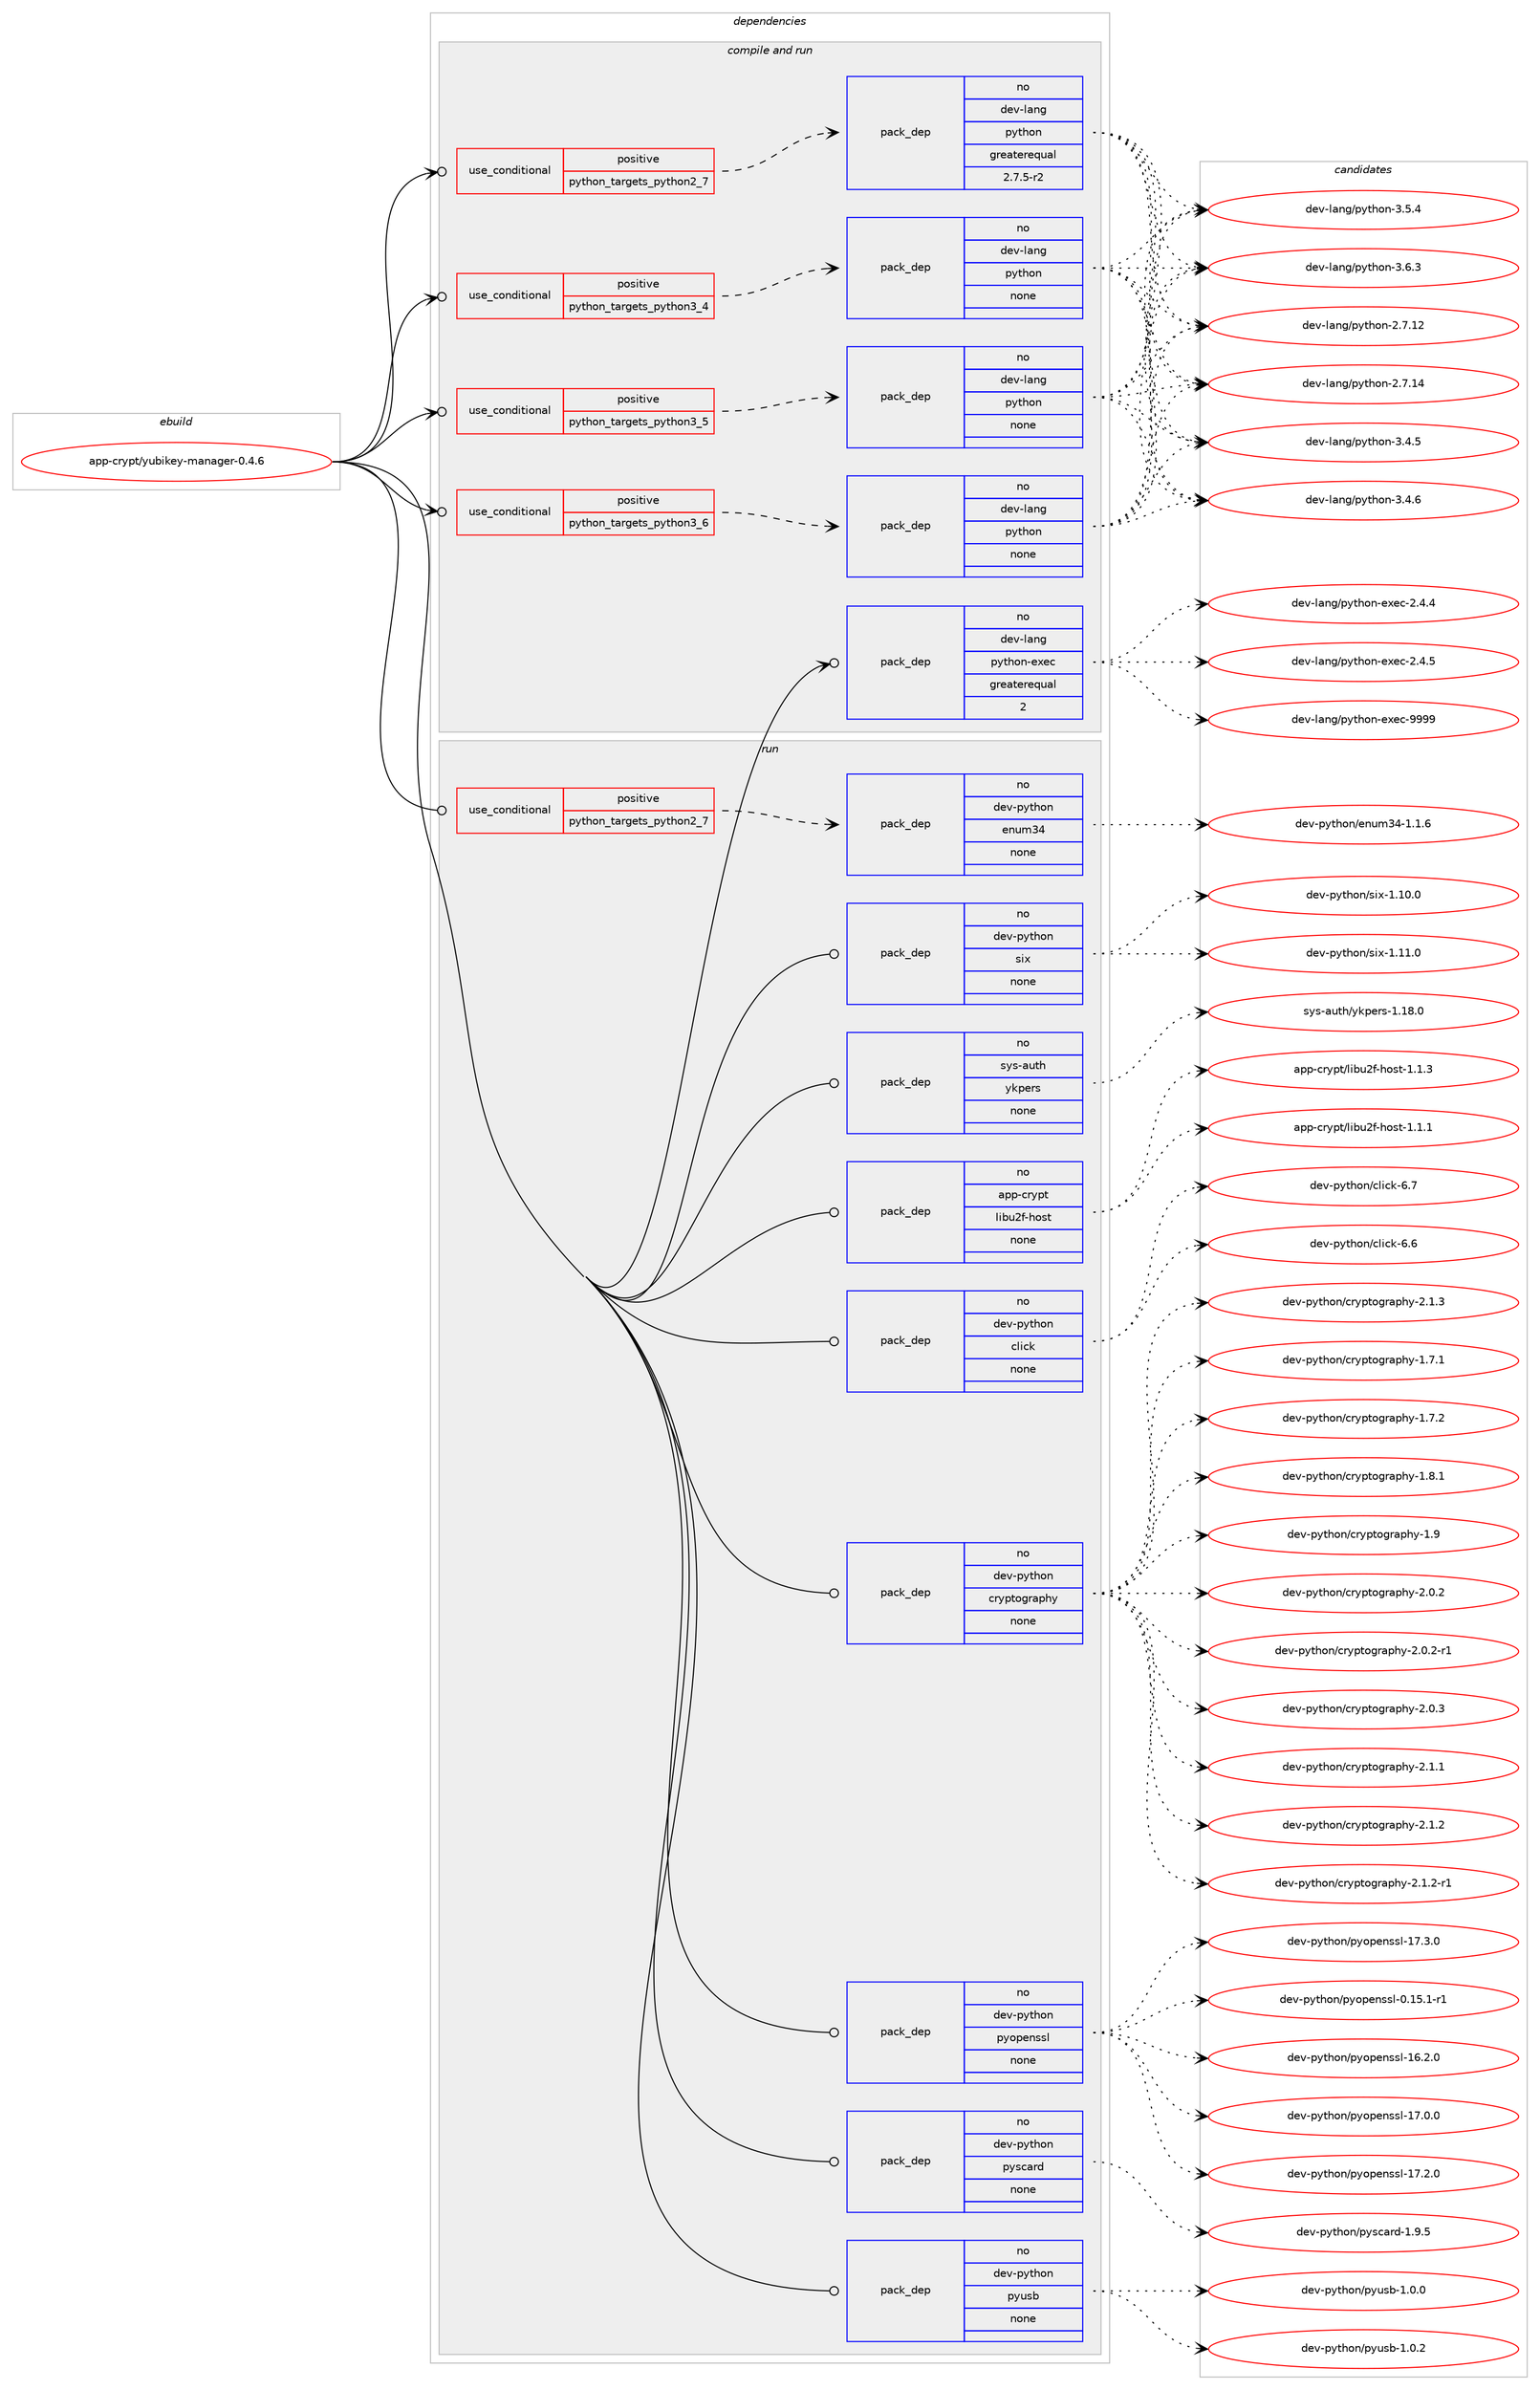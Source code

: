 digraph prolog {

# *************
# Graph options
# *************

newrank=true;
concentrate=true;
compound=true;
graph [rankdir=LR,fontname=Helvetica,fontsize=10,ranksep=1.5];#, ranksep=2.5, nodesep=0.2];
edge  [arrowhead=vee];
node  [fontname=Helvetica,fontsize=10];

# **********
# The ebuild
# **********

subgraph cluster_leftcol {
color=gray;
rank=same;
label=<<i>ebuild</i>>;
id [label="app-crypt/yubikey-manager-0.4.6", color=red, width=4, href="../app-crypt/yubikey-manager-0.4.6.svg"];
}

# ****************
# The dependencies
# ****************

subgraph cluster_midcol {
color=gray;
label=<<i>dependencies</i>>;
subgraph cluster_compile {
fillcolor="#eeeeee";
style=filled;
label=<<i>compile</i>>;
}
subgraph cluster_compileandrun {
fillcolor="#eeeeee";
style=filled;
label=<<i>compile and run</i>>;
subgraph cond3691 {
dependency14117 [label=<<TABLE BORDER="0" CELLBORDER="1" CELLSPACING="0" CELLPADDING="4"><TR><TD ROWSPAN="3" CELLPADDING="10">use_conditional</TD></TR><TR><TD>positive</TD></TR><TR><TD>python_targets_python2_7</TD></TR></TABLE>>, shape=none, color=red];
subgraph pack10130 {
dependency14118 [label=<<TABLE BORDER="0" CELLBORDER="1" CELLSPACING="0" CELLPADDING="4" WIDTH="220"><TR><TD ROWSPAN="6" CELLPADDING="30">pack_dep</TD></TR><TR><TD WIDTH="110">no</TD></TR><TR><TD>dev-lang</TD></TR><TR><TD>python</TD></TR><TR><TD>greaterequal</TD></TR><TR><TD>2.7.5-r2</TD></TR></TABLE>>, shape=none, color=blue];
}
dependency14117:e -> dependency14118:w [weight=20,style="dashed",arrowhead="vee"];
}
id:e -> dependency14117:w [weight=20,style="solid",arrowhead="odotvee"];
subgraph cond3692 {
dependency14119 [label=<<TABLE BORDER="0" CELLBORDER="1" CELLSPACING="0" CELLPADDING="4"><TR><TD ROWSPAN="3" CELLPADDING="10">use_conditional</TD></TR><TR><TD>positive</TD></TR><TR><TD>python_targets_python3_4</TD></TR></TABLE>>, shape=none, color=red];
subgraph pack10131 {
dependency14120 [label=<<TABLE BORDER="0" CELLBORDER="1" CELLSPACING="0" CELLPADDING="4" WIDTH="220"><TR><TD ROWSPAN="6" CELLPADDING="30">pack_dep</TD></TR><TR><TD WIDTH="110">no</TD></TR><TR><TD>dev-lang</TD></TR><TR><TD>python</TD></TR><TR><TD>none</TD></TR><TR><TD></TD></TR></TABLE>>, shape=none, color=blue];
}
dependency14119:e -> dependency14120:w [weight=20,style="dashed",arrowhead="vee"];
}
id:e -> dependency14119:w [weight=20,style="solid",arrowhead="odotvee"];
subgraph cond3693 {
dependency14121 [label=<<TABLE BORDER="0" CELLBORDER="1" CELLSPACING="0" CELLPADDING="4"><TR><TD ROWSPAN="3" CELLPADDING="10">use_conditional</TD></TR><TR><TD>positive</TD></TR><TR><TD>python_targets_python3_5</TD></TR></TABLE>>, shape=none, color=red];
subgraph pack10132 {
dependency14122 [label=<<TABLE BORDER="0" CELLBORDER="1" CELLSPACING="0" CELLPADDING="4" WIDTH="220"><TR><TD ROWSPAN="6" CELLPADDING="30">pack_dep</TD></TR><TR><TD WIDTH="110">no</TD></TR><TR><TD>dev-lang</TD></TR><TR><TD>python</TD></TR><TR><TD>none</TD></TR><TR><TD></TD></TR></TABLE>>, shape=none, color=blue];
}
dependency14121:e -> dependency14122:w [weight=20,style="dashed",arrowhead="vee"];
}
id:e -> dependency14121:w [weight=20,style="solid",arrowhead="odotvee"];
subgraph cond3694 {
dependency14123 [label=<<TABLE BORDER="0" CELLBORDER="1" CELLSPACING="0" CELLPADDING="4"><TR><TD ROWSPAN="3" CELLPADDING="10">use_conditional</TD></TR><TR><TD>positive</TD></TR><TR><TD>python_targets_python3_6</TD></TR></TABLE>>, shape=none, color=red];
subgraph pack10133 {
dependency14124 [label=<<TABLE BORDER="0" CELLBORDER="1" CELLSPACING="0" CELLPADDING="4" WIDTH="220"><TR><TD ROWSPAN="6" CELLPADDING="30">pack_dep</TD></TR><TR><TD WIDTH="110">no</TD></TR><TR><TD>dev-lang</TD></TR><TR><TD>python</TD></TR><TR><TD>none</TD></TR><TR><TD></TD></TR></TABLE>>, shape=none, color=blue];
}
dependency14123:e -> dependency14124:w [weight=20,style="dashed",arrowhead="vee"];
}
id:e -> dependency14123:w [weight=20,style="solid",arrowhead="odotvee"];
subgraph pack10134 {
dependency14125 [label=<<TABLE BORDER="0" CELLBORDER="1" CELLSPACING="0" CELLPADDING="4" WIDTH="220"><TR><TD ROWSPAN="6" CELLPADDING="30">pack_dep</TD></TR><TR><TD WIDTH="110">no</TD></TR><TR><TD>dev-lang</TD></TR><TR><TD>python-exec</TD></TR><TR><TD>greaterequal</TD></TR><TR><TD>2</TD></TR></TABLE>>, shape=none, color=blue];
}
id:e -> dependency14125:w [weight=20,style="solid",arrowhead="odotvee"];
}
subgraph cluster_run {
fillcolor="#eeeeee";
style=filled;
label=<<i>run</i>>;
subgraph cond3695 {
dependency14126 [label=<<TABLE BORDER="0" CELLBORDER="1" CELLSPACING="0" CELLPADDING="4"><TR><TD ROWSPAN="3" CELLPADDING="10">use_conditional</TD></TR><TR><TD>positive</TD></TR><TR><TD>python_targets_python2_7</TD></TR></TABLE>>, shape=none, color=red];
subgraph pack10135 {
dependency14127 [label=<<TABLE BORDER="0" CELLBORDER="1" CELLSPACING="0" CELLPADDING="4" WIDTH="220"><TR><TD ROWSPAN="6" CELLPADDING="30">pack_dep</TD></TR><TR><TD WIDTH="110">no</TD></TR><TR><TD>dev-python</TD></TR><TR><TD>enum34</TD></TR><TR><TD>none</TD></TR><TR><TD></TD></TR></TABLE>>, shape=none, color=blue];
}
dependency14126:e -> dependency14127:w [weight=20,style="dashed",arrowhead="vee"];
}
id:e -> dependency14126:w [weight=20,style="solid",arrowhead="odot"];
subgraph pack10136 {
dependency14128 [label=<<TABLE BORDER="0" CELLBORDER="1" CELLSPACING="0" CELLPADDING="4" WIDTH="220"><TR><TD ROWSPAN="6" CELLPADDING="30">pack_dep</TD></TR><TR><TD WIDTH="110">no</TD></TR><TR><TD>app-crypt</TD></TR><TR><TD>libu2f-host</TD></TR><TR><TD>none</TD></TR><TR><TD></TD></TR></TABLE>>, shape=none, color=blue];
}
id:e -> dependency14128:w [weight=20,style="solid",arrowhead="odot"];
subgraph pack10137 {
dependency14129 [label=<<TABLE BORDER="0" CELLBORDER="1" CELLSPACING="0" CELLPADDING="4" WIDTH="220"><TR><TD ROWSPAN="6" CELLPADDING="30">pack_dep</TD></TR><TR><TD WIDTH="110">no</TD></TR><TR><TD>dev-python</TD></TR><TR><TD>click</TD></TR><TR><TD>none</TD></TR><TR><TD></TD></TR></TABLE>>, shape=none, color=blue];
}
id:e -> dependency14129:w [weight=20,style="solid",arrowhead="odot"];
subgraph pack10138 {
dependency14130 [label=<<TABLE BORDER="0" CELLBORDER="1" CELLSPACING="0" CELLPADDING="4" WIDTH="220"><TR><TD ROWSPAN="6" CELLPADDING="30">pack_dep</TD></TR><TR><TD WIDTH="110">no</TD></TR><TR><TD>dev-python</TD></TR><TR><TD>cryptography</TD></TR><TR><TD>none</TD></TR><TR><TD></TD></TR></TABLE>>, shape=none, color=blue];
}
id:e -> dependency14130:w [weight=20,style="solid",arrowhead="odot"];
subgraph pack10139 {
dependency14131 [label=<<TABLE BORDER="0" CELLBORDER="1" CELLSPACING="0" CELLPADDING="4" WIDTH="220"><TR><TD ROWSPAN="6" CELLPADDING="30">pack_dep</TD></TR><TR><TD WIDTH="110">no</TD></TR><TR><TD>dev-python</TD></TR><TR><TD>pyopenssl</TD></TR><TR><TD>none</TD></TR><TR><TD></TD></TR></TABLE>>, shape=none, color=blue];
}
id:e -> dependency14131:w [weight=20,style="solid",arrowhead="odot"];
subgraph pack10140 {
dependency14132 [label=<<TABLE BORDER="0" CELLBORDER="1" CELLSPACING="0" CELLPADDING="4" WIDTH="220"><TR><TD ROWSPAN="6" CELLPADDING="30">pack_dep</TD></TR><TR><TD WIDTH="110">no</TD></TR><TR><TD>dev-python</TD></TR><TR><TD>pyscard</TD></TR><TR><TD>none</TD></TR><TR><TD></TD></TR></TABLE>>, shape=none, color=blue];
}
id:e -> dependency14132:w [weight=20,style="solid",arrowhead="odot"];
subgraph pack10141 {
dependency14133 [label=<<TABLE BORDER="0" CELLBORDER="1" CELLSPACING="0" CELLPADDING="4" WIDTH="220"><TR><TD ROWSPAN="6" CELLPADDING="30">pack_dep</TD></TR><TR><TD WIDTH="110">no</TD></TR><TR><TD>dev-python</TD></TR><TR><TD>pyusb</TD></TR><TR><TD>none</TD></TR><TR><TD></TD></TR></TABLE>>, shape=none, color=blue];
}
id:e -> dependency14133:w [weight=20,style="solid",arrowhead="odot"];
subgraph pack10142 {
dependency14134 [label=<<TABLE BORDER="0" CELLBORDER="1" CELLSPACING="0" CELLPADDING="4" WIDTH="220"><TR><TD ROWSPAN="6" CELLPADDING="30">pack_dep</TD></TR><TR><TD WIDTH="110">no</TD></TR><TR><TD>dev-python</TD></TR><TR><TD>six</TD></TR><TR><TD>none</TD></TR><TR><TD></TD></TR></TABLE>>, shape=none, color=blue];
}
id:e -> dependency14134:w [weight=20,style="solid",arrowhead="odot"];
subgraph pack10143 {
dependency14135 [label=<<TABLE BORDER="0" CELLBORDER="1" CELLSPACING="0" CELLPADDING="4" WIDTH="220"><TR><TD ROWSPAN="6" CELLPADDING="30">pack_dep</TD></TR><TR><TD WIDTH="110">no</TD></TR><TR><TD>sys-auth</TD></TR><TR><TD>ykpers</TD></TR><TR><TD>none</TD></TR><TR><TD></TD></TR></TABLE>>, shape=none, color=blue];
}
id:e -> dependency14135:w [weight=20,style="solid",arrowhead="odot"];
}
}

# **************
# The candidates
# **************

subgraph cluster_choices {
rank=same;
color=gray;
label=<<i>candidates</i>>;

subgraph choice10130 {
color=black;
nodesep=1;
choice10010111845108971101034711212111610411111045504655464950 [label="dev-lang/python-2.7.12", color=red, width=4,href="../dev-lang/python-2.7.12.svg"];
choice10010111845108971101034711212111610411111045504655464952 [label="dev-lang/python-2.7.14", color=red, width=4,href="../dev-lang/python-2.7.14.svg"];
choice100101118451089711010347112121116104111110455146524653 [label="dev-lang/python-3.4.5", color=red, width=4,href="../dev-lang/python-3.4.5.svg"];
choice100101118451089711010347112121116104111110455146524654 [label="dev-lang/python-3.4.6", color=red, width=4,href="../dev-lang/python-3.4.6.svg"];
choice100101118451089711010347112121116104111110455146534652 [label="dev-lang/python-3.5.4", color=red, width=4,href="../dev-lang/python-3.5.4.svg"];
choice100101118451089711010347112121116104111110455146544651 [label="dev-lang/python-3.6.3", color=red, width=4,href="../dev-lang/python-3.6.3.svg"];
dependency14118:e -> choice10010111845108971101034711212111610411111045504655464950:w [style=dotted,weight="100"];
dependency14118:e -> choice10010111845108971101034711212111610411111045504655464952:w [style=dotted,weight="100"];
dependency14118:e -> choice100101118451089711010347112121116104111110455146524653:w [style=dotted,weight="100"];
dependency14118:e -> choice100101118451089711010347112121116104111110455146524654:w [style=dotted,weight="100"];
dependency14118:e -> choice100101118451089711010347112121116104111110455146534652:w [style=dotted,weight="100"];
dependency14118:e -> choice100101118451089711010347112121116104111110455146544651:w [style=dotted,weight="100"];
}
subgraph choice10131 {
color=black;
nodesep=1;
choice10010111845108971101034711212111610411111045504655464950 [label="dev-lang/python-2.7.12", color=red, width=4,href="../dev-lang/python-2.7.12.svg"];
choice10010111845108971101034711212111610411111045504655464952 [label="dev-lang/python-2.7.14", color=red, width=4,href="../dev-lang/python-2.7.14.svg"];
choice100101118451089711010347112121116104111110455146524653 [label="dev-lang/python-3.4.5", color=red, width=4,href="../dev-lang/python-3.4.5.svg"];
choice100101118451089711010347112121116104111110455146524654 [label="dev-lang/python-3.4.6", color=red, width=4,href="../dev-lang/python-3.4.6.svg"];
choice100101118451089711010347112121116104111110455146534652 [label="dev-lang/python-3.5.4", color=red, width=4,href="../dev-lang/python-3.5.4.svg"];
choice100101118451089711010347112121116104111110455146544651 [label="dev-lang/python-3.6.3", color=red, width=4,href="../dev-lang/python-3.6.3.svg"];
dependency14120:e -> choice10010111845108971101034711212111610411111045504655464950:w [style=dotted,weight="100"];
dependency14120:e -> choice10010111845108971101034711212111610411111045504655464952:w [style=dotted,weight="100"];
dependency14120:e -> choice100101118451089711010347112121116104111110455146524653:w [style=dotted,weight="100"];
dependency14120:e -> choice100101118451089711010347112121116104111110455146524654:w [style=dotted,weight="100"];
dependency14120:e -> choice100101118451089711010347112121116104111110455146534652:w [style=dotted,weight="100"];
dependency14120:e -> choice100101118451089711010347112121116104111110455146544651:w [style=dotted,weight="100"];
}
subgraph choice10132 {
color=black;
nodesep=1;
choice10010111845108971101034711212111610411111045504655464950 [label="dev-lang/python-2.7.12", color=red, width=4,href="../dev-lang/python-2.7.12.svg"];
choice10010111845108971101034711212111610411111045504655464952 [label="dev-lang/python-2.7.14", color=red, width=4,href="../dev-lang/python-2.7.14.svg"];
choice100101118451089711010347112121116104111110455146524653 [label="dev-lang/python-3.4.5", color=red, width=4,href="../dev-lang/python-3.4.5.svg"];
choice100101118451089711010347112121116104111110455146524654 [label="dev-lang/python-3.4.6", color=red, width=4,href="../dev-lang/python-3.4.6.svg"];
choice100101118451089711010347112121116104111110455146534652 [label="dev-lang/python-3.5.4", color=red, width=4,href="../dev-lang/python-3.5.4.svg"];
choice100101118451089711010347112121116104111110455146544651 [label="dev-lang/python-3.6.3", color=red, width=4,href="../dev-lang/python-3.6.3.svg"];
dependency14122:e -> choice10010111845108971101034711212111610411111045504655464950:w [style=dotted,weight="100"];
dependency14122:e -> choice10010111845108971101034711212111610411111045504655464952:w [style=dotted,weight="100"];
dependency14122:e -> choice100101118451089711010347112121116104111110455146524653:w [style=dotted,weight="100"];
dependency14122:e -> choice100101118451089711010347112121116104111110455146524654:w [style=dotted,weight="100"];
dependency14122:e -> choice100101118451089711010347112121116104111110455146534652:w [style=dotted,weight="100"];
dependency14122:e -> choice100101118451089711010347112121116104111110455146544651:w [style=dotted,weight="100"];
}
subgraph choice10133 {
color=black;
nodesep=1;
choice10010111845108971101034711212111610411111045504655464950 [label="dev-lang/python-2.7.12", color=red, width=4,href="../dev-lang/python-2.7.12.svg"];
choice10010111845108971101034711212111610411111045504655464952 [label="dev-lang/python-2.7.14", color=red, width=4,href="../dev-lang/python-2.7.14.svg"];
choice100101118451089711010347112121116104111110455146524653 [label="dev-lang/python-3.4.5", color=red, width=4,href="../dev-lang/python-3.4.5.svg"];
choice100101118451089711010347112121116104111110455146524654 [label="dev-lang/python-3.4.6", color=red, width=4,href="../dev-lang/python-3.4.6.svg"];
choice100101118451089711010347112121116104111110455146534652 [label="dev-lang/python-3.5.4", color=red, width=4,href="../dev-lang/python-3.5.4.svg"];
choice100101118451089711010347112121116104111110455146544651 [label="dev-lang/python-3.6.3", color=red, width=4,href="../dev-lang/python-3.6.3.svg"];
dependency14124:e -> choice10010111845108971101034711212111610411111045504655464950:w [style=dotted,weight="100"];
dependency14124:e -> choice10010111845108971101034711212111610411111045504655464952:w [style=dotted,weight="100"];
dependency14124:e -> choice100101118451089711010347112121116104111110455146524653:w [style=dotted,weight="100"];
dependency14124:e -> choice100101118451089711010347112121116104111110455146524654:w [style=dotted,weight="100"];
dependency14124:e -> choice100101118451089711010347112121116104111110455146534652:w [style=dotted,weight="100"];
dependency14124:e -> choice100101118451089711010347112121116104111110455146544651:w [style=dotted,weight="100"];
}
subgraph choice10134 {
color=black;
nodesep=1;
choice1001011184510897110103471121211161041111104510112010199455046524652 [label="dev-lang/python-exec-2.4.4", color=red, width=4,href="../dev-lang/python-exec-2.4.4.svg"];
choice1001011184510897110103471121211161041111104510112010199455046524653 [label="dev-lang/python-exec-2.4.5", color=red, width=4,href="../dev-lang/python-exec-2.4.5.svg"];
choice10010111845108971101034711212111610411111045101120101994557575757 [label="dev-lang/python-exec-9999", color=red, width=4,href="../dev-lang/python-exec-9999.svg"];
dependency14125:e -> choice1001011184510897110103471121211161041111104510112010199455046524652:w [style=dotted,weight="100"];
dependency14125:e -> choice1001011184510897110103471121211161041111104510112010199455046524653:w [style=dotted,weight="100"];
dependency14125:e -> choice10010111845108971101034711212111610411111045101120101994557575757:w [style=dotted,weight="100"];
}
subgraph choice10135 {
color=black;
nodesep=1;
choice10010111845112121116104111110471011101171095152454946494654 [label="dev-python/enum34-1.1.6", color=red, width=4,href="../dev-python/enum34-1.1.6.svg"];
dependency14127:e -> choice10010111845112121116104111110471011101171095152454946494654:w [style=dotted,weight="100"];
}
subgraph choice10136 {
color=black;
nodesep=1;
choice97112112459911412111211647108105981175010245104111115116454946494649 [label="app-crypt/libu2f-host-1.1.1", color=red, width=4,href="../app-crypt/libu2f-host-1.1.1.svg"];
choice97112112459911412111211647108105981175010245104111115116454946494651 [label="app-crypt/libu2f-host-1.1.3", color=red, width=4,href="../app-crypt/libu2f-host-1.1.3.svg"];
dependency14128:e -> choice97112112459911412111211647108105981175010245104111115116454946494649:w [style=dotted,weight="100"];
dependency14128:e -> choice97112112459911412111211647108105981175010245104111115116454946494651:w [style=dotted,weight="100"];
}
subgraph choice10137 {
color=black;
nodesep=1;
choice1001011184511212111610411111047991081059910745544654 [label="dev-python/click-6.6", color=red, width=4,href="../dev-python/click-6.6.svg"];
choice1001011184511212111610411111047991081059910745544655 [label="dev-python/click-6.7", color=red, width=4,href="../dev-python/click-6.7.svg"];
dependency14129:e -> choice1001011184511212111610411111047991081059910745544654:w [style=dotted,weight="100"];
dependency14129:e -> choice1001011184511212111610411111047991081059910745544655:w [style=dotted,weight="100"];
}
subgraph choice10138 {
color=black;
nodesep=1;
choice10010111845112121116104111110479911412111211611110311497112104121454946554649 [label="dev-python/cryptography-1.7.1", color=red, width=4,href="../dev-python/cryptography-1.7.1.svg"];
choice10010111845112121116104111110479911412111211611110311497112104121454946554650 [label="dev-python/cryptography-1.7.2", color=red, width=4,href="../dev-python/cryptography-1.7.2.svg"];
choice10010111845112121116104111110479911412111211611110311497112104121454946564649 [label="dev-python/cryptography-1.8.1", color=red, width=4,href="../dev-python/cryptography-1.8.1.svg"];
choice1001011184511212111610411111047991141211121161111031149711210412145494657 [label="dev-python/cryptography-1.9", color=red, width=4,href="../dev-python/cryptography-1.9.svg"];
choice10010111845112121116104111110479911412111211611110311497112104121455046484650 [label="dev-python/cryptography-2.0.2", color=red, width=4,href="../dev-python/cryptography-2.0.2.svg"];
choice100101118451121211161041111104799114121112116111103114971121041214550464846504511449 [label="dev-python/cryptography-2.0.2-r1", color=red, width=4,href="../dev-python/cryptography-2.0.2-r1.svg"];
choice10010111845112121116104111110479911412111211611110311497112104121455046484651 [label="dev-python/cryptography-2.0.3", color=red, width=4,href="../dev-python/cryptography-2.0.3.svg"];
choice10010111845112121116104111110479911412111211611110311497112104121455046494649 [label="dev-python/cryptography-2.1.1", color=red, width=4,href="../dev-python/cryptography-2.1.1.svg"];
choice10010111845112121116104111110479911412111211611110311497112104121455046494650 [label="dev-python/cryptography-2.1.2", color=red, width=4,href="../dev-python/cryptography-2.1.2.svg"];
choice100101118451121211161041111104799114121112116111103114971121041214550464946504511449 [label="dev-python/cryptography-2.1.2-r1", color=red, width=4,href="../dev-python/cryptography-2.1.2-r1.svg"];
choice10010111845112121116104111110479911412111211611110311497112104121455046494651 [label="dev-python/cryptography-2.1.3", color=red, width=4,href="../dev-python/cryptography-2.1.3.svg"];
dependency14130:e -> choice10010111845112121116104111110479911412111211611110311497112104121454946554649:w [style=dotted,weight="100"];
dependency14130:e -> choice10010111845112121116104111110479911412111211611110311497112104121454946554650:w [style=dotted,weight="100"];
dependency14130:e -> choice10010111845112121116104111110479911412111211611110311497112104121454946564649:w [style=dotted,weight="100"];
dependency14130:e -> choice1001011184511212111610411111047991141211121161111031149711210412145494657:w [style=dotted,weight="100"];
dependency14130:e -> choice10010111845112121116104111110479911412111211611110311497112104121455046484650:w [style=dotted,weight="100"];
dependency14130:e -> choice100101118451121211161041111104799114121112116111103114971121041214550464846504511449:w [style=dotted,weight="100"];
dependency14130:e -> choice10010111845112121116104111110479911412111211611110311497112104121455046484651:w [style=dotted,weight="100"];
dependency14130:e -> choice10010111845112121116104111110479911412111211611110311497112104121455046494649:w [style=dotted,weight="100"];
dependency14130:e -> choice10010111845112121116104111110479911412111211611110311497112104121455046494650:w [style=dotted,weight="100"];
dependency14130:e -> choice100101118451121211161041111104799114121112116111103114971121041214550464946504511449:w [style=dotted,weight="100"];
dependency14130:e -> choice10010111845112121116104111110479911412111211611110311497112104121455046494651:w [style=dotted,weight="100"];
}
subgraph choice10139 {
color=black;
nodesep=1;
choice1001011184511212111610411111047112121111112101110115115108454846495346494511449 [label="dev-python/pyopenssl-0.15.1-r1", color=red, width=4,href="../dev-python/pyopenssl-0.15.1-r1.svg"];
choice100101118451121211161041111104711212111111210111011511510845495446504648 [label="dev-python/pyopenssl-16.2.0", color=red, width=4,href="../dev-python/pyopenssl-16.2.0.svg"];
choice100101118451121211161041111104711212111111210111011511510845495546484648 [label="dev-python/pyopenssl-17.0.0", color=red, width=4,href="../dev-python/pyopenssl-17.0.0.svg"];
choice100101118451121211161041111104711212111111210111011511510845495546504648 [label="dev-python/pyopenssl-17.2.0", color=red, width=4,href="../dev-python/pyopenssl-17.2.0.svg"];
choice100101118451121211161041111104711212111111210111011511510845495546514648 [label="dev-python/pyopenssl-17.3.0", color=red, width=4,href="../dev-python/pyopenssl-17.3.0.svg"];
dependency14131:e -> choice1001011184511212111610411111047112121111112101110115115108454846495346494511449:w [style=dotted,weight="100"];
dependency14131:e -> choice100101118451121211161041111104711212111111210111011511510845495446504648:w [style=dotted,weight="100"];
dependency14131:e -> choice100101118451121211161041111104711212111111210111011511510845495546484648:w [style=dotted,weight="100"];
dependency14131:e -> choice100101118451121211161041111104711212111111210111011511510845495546504648:w [style=dotted,weight="100"];
dependency14131:e -> choice100101118451121211161041111104711212111111210111011511510845495546514648:w [style=dotted,weight="100"];
}
subgraph choice10140 {
color=black;
nodesep=1;
choice10010111845112121116104111110471121211159997114100454946574653 [label="dev-python/pyscard-1.9.5", color=red, width=4,href="../dev-python/pyscard-1.9.5.svg"];
dependency14132:e -> choice10010111845112121116104111110471121211159997114100454946574653:w [style=dotted,weight="100"];
}
subgraph choice10141 {
color=black;
nodesep=1;
choice100101118451121211161041111104711212111711598454946484648 [label="dev-python/pyusb-1.0.0", color=red, width=4,href="../dev-python/pyusb-1.0.0.svg"];
choice100101118451121211161041111104711212111711598454946484650 [label="dev-python/pyusb-1.0.2", color=red, width=4,href="../dev-python/pyusb-1.0.2.svg"];
dependency14133:e -> choice100101118451121211161041111104711212111711598454946484648:w [style=dotted,weight="100"];
dependency14133:e -> choice100101118451121211161041111104711212111711598454946484650:w [style=dotted,weight="100"];
}
subgraph choice10142 {
color=black;
nodesep=1;
choice100101118451121211161041111104711510512045494649484648 [label="dev-python/six-1.10.0", color=red, width=4,href="../dev-python/six-1.10.0.svg"];
choice100101118451121211161041111104711510512045494649494648 [label="dev-python/six-1.11.0", color=red, width=4,href="../dev-python/six-1.11.0.svg"];
dependency14134:e -> choice100101118451121211161041111104711510512045494649484648:w [style=dotted,weight="100"];
dependency14134:e -> choice100101118451121211161041111104711510512045494649494648:w [style=dotted,weight="100"];
}
subgraph choice10143 {
color=black;
nodesep=1;
choice11512111545971171161044712110711210111411545494649564648 [label="sys-auth/ykpers-1.18.0", color=red, width=4,href="../sys-auth/ykpers-1.18.0.svg"];
dependency14135:e -> choice11512111545971171161044712110711210111411545494649564648:w [style=dotted,weight="100"];
}
}

}
